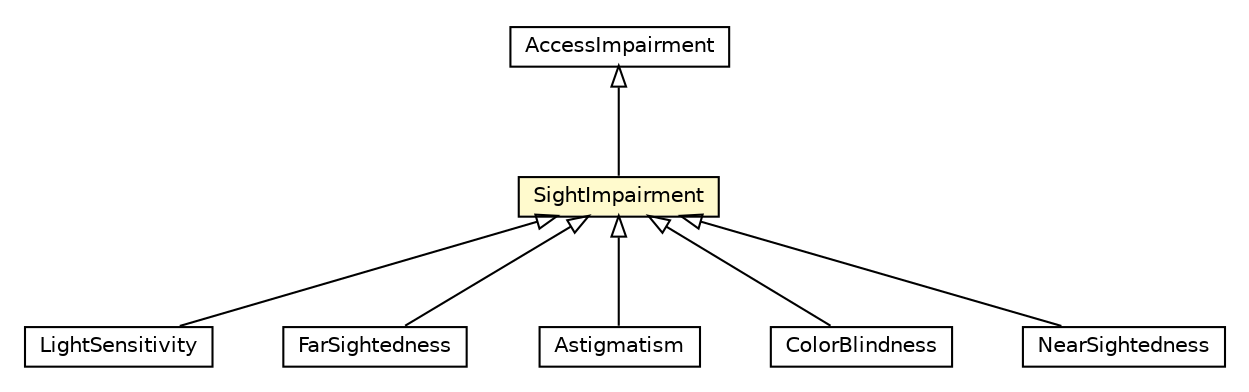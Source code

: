 #!/usr/local/bin/dot
#
# Class diagram 
# Generated by UMLGraph version R5_6-24-gf6e263 (http://www.umlgraph.org/)
#

digraph G {
	edge [fontname="Helvetica",fontsize=10,labelfontname="Helvetica",labelfontsize=10];
	node [fontname="Helvetica",fontsize=10,shape=plaintext];
	nodesep=0.25;
	ranksep=0.5;
	// org.universAAL.ontology.impairment.LightSensitivity
	c340084 [label=<<table title="org.universAAL.ontology.impairment.LightSensitivity" border="0" cellborder="1" cellspacing="0" cellpadding="2" port="p" href="./LightSensitivity.html">
		<tr><td><table border="0" cellspacing="0" cellpadding="1">
<tr><td align="center" balign="center"> LightSensitivity </td></tr>
		</table></td></tr>
		</table>>, URL="./LightSensitivity.html", fontname="Helvetica", fontcolor="black", fontsize=10.0];
	// org.universAAL.ontology.impairment.FarSightedness
	c340086 [label=<<table title="org.universAAL.ontology.impairment.FarSightedness" border="0" cellborder="1" cellspacing="0" cellpadding="2" port="p" href="./FarSightedness.html">
		<tr><td><table border="0" cellspacing="0" cellpadding="1">
<tr><td align="center" balign="center"> FarSightedness </td></tr>
		</table></td></tr>
		</table>>, URL="./FarSightedness.html", fontname="Helvetica", fontcolor="black", fontsize=10.0];
	// org.universAAL.ontology.impairment.Astigmatism
	c340088 [label=<<table title="org.universAAL.ontology.impairment.Astigmatism" border="0" cellborder="1" cellspacing="0" cellpadding="2" port="p" href="./Astigmatism.html">
		<tr><td><table border="0" cellspacing="0" cellpadding="1">
<tr><td align="center" balign="center"> Astigmatism </td></tr>
		</table></td></tr>
		</table>>, URL="./Astigmatism.html", fontname="Helvetica", fontcolor="black", fontsize=10.0];
	// org.universAAL.ontology.impairment.ColorBlindness
	c340089 [label=<<table title="org.universAAL.ontology.impairment.ColorBlindness" border="0" cellborder="1" cellspacing="0" cellpadding="2" port="p" href="./ColorBlindness.html">
		<tr><td><table border="0" cellspacing="0" cellpadding="1">
<tr><td align="center" balign="center"> ColorBlindness </td></tr>
		</table></td></tr>
		</table>>, URL="./ColorBlindness.html", fontname="Helvetica", fontcolor="black", fontsize=10.0];
	// org.universAAL.ontology.impairment.SightImpairment
	c340091 [label=<<table title="org.universAAL.ontology.impairment.SightImpairment" border="0" cellborder="1" cellspacing="0" cellpadding="2" port="p" bgcolor="lemonChiffon" href="./SightImpairment.html">
		<tr><td><table border="0" cellspacing="0" cellpadding="1">
<tr><td align="center" balign="center"> SightImpairment </td></tr>
		</table></td></tr>
		</table>>, URL="./SightImpairment.html", fontname="Helvetica", fontcolor="black", fontsize=10.0];
	// org.universAAL.ontology.impairment.NearSightedness
	c340092 [label=<<table title="org.universAAL.ontology.impairment.NearSightedness" border="0" cellborder="1" cellspacing="0" cellpadding="2" port="p" href="./NearSightedness.html">
		<tr><td><table border="0" cellspacing="0" cellpadding="1">
<tr><td align="center" balign="center"> NearSightedness </td></tr>
		</table></td></tr>
		</table>>, URL="./NearSightedness.html", fontname="Helvetica", fontcolor="black", fontsize=10.0];
	//org.universAAL.ontology.impairment.LightSensitivity extends org.universAAL.ontology.impairment.SightImpairment
	c340091:p -> c340084:p [dir=back,arrowtail=empty];
	//org.universAAL.ontology.impairment.FarSightedness extends org.universAAL.ontology.impairment.SightImpairment
	c340091:p -> c340086:p [dir=back,arrowtail=empty];
	//org.universAAL.ontology.impairment.Astigmatism extends org.universAAL.ontology.impairment.SightImpairment
	c340091:p -> c340088:p [dir=back,arrowtail=empty];
	//org.universAAL.ontology.impairment.ColorBlindness extends org.universAAL.ontology.impairment.SightImpairment
	c340091:p -> c340089:p [dir=back,arrowtail=empty];
	//org.universAAL.ontology.impairment.SightImpairment extends org.universAAL.middleware.ui.owl.AccessImpairment
	c340266:p -> c340091:p [dir=back,arrowtail=empty];
	//org.universAAL.ontology.impairment.NearSightedness extends org.universAAL.ontology.impairment.SightImpairment
	c340091:p -> c340092:p [dir=back,arrowtail=empty];
	// org.universAAL.middleware.ui.owl.AccessImpairment
	c340266 [label=<<table title="org.universAAL.middleware.ui.owl.AccessImpairment" border="0" cellborder="1" cellspacing="0" cellpadding="2" port="p" href="http://java.sun.com/j2se/1.4.2/docs/api/org/universAAL/middleware/ui/owl/AccessImpairment.html">
		<tr><td><table border="0" cellspacing="0" cellpadding="1">
<tr><td align="center" balign="center"> AccessImpairment </td></tr>
		</table></td></tr>
		</table>>, URL="http://java.sun.com/j2se/1.4.2/docs/api/org/universAAL/middleware/ui/owl/AccessImpairment.html", fontname="Helvetica", fontcolor="black", fontsize=10.0];
}

